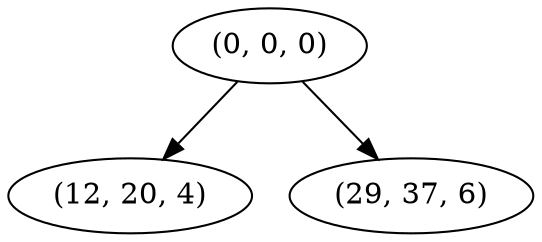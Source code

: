 digraph tree {
    "(0, 0, 0)";
    "(12, 20, 4)";
    "(29, 37, 6)";
    "(0, 0, 0)" -> "(12, 20, 4)";
    "(0, 0, 0)" -> "(29, 37, 6)";
}
